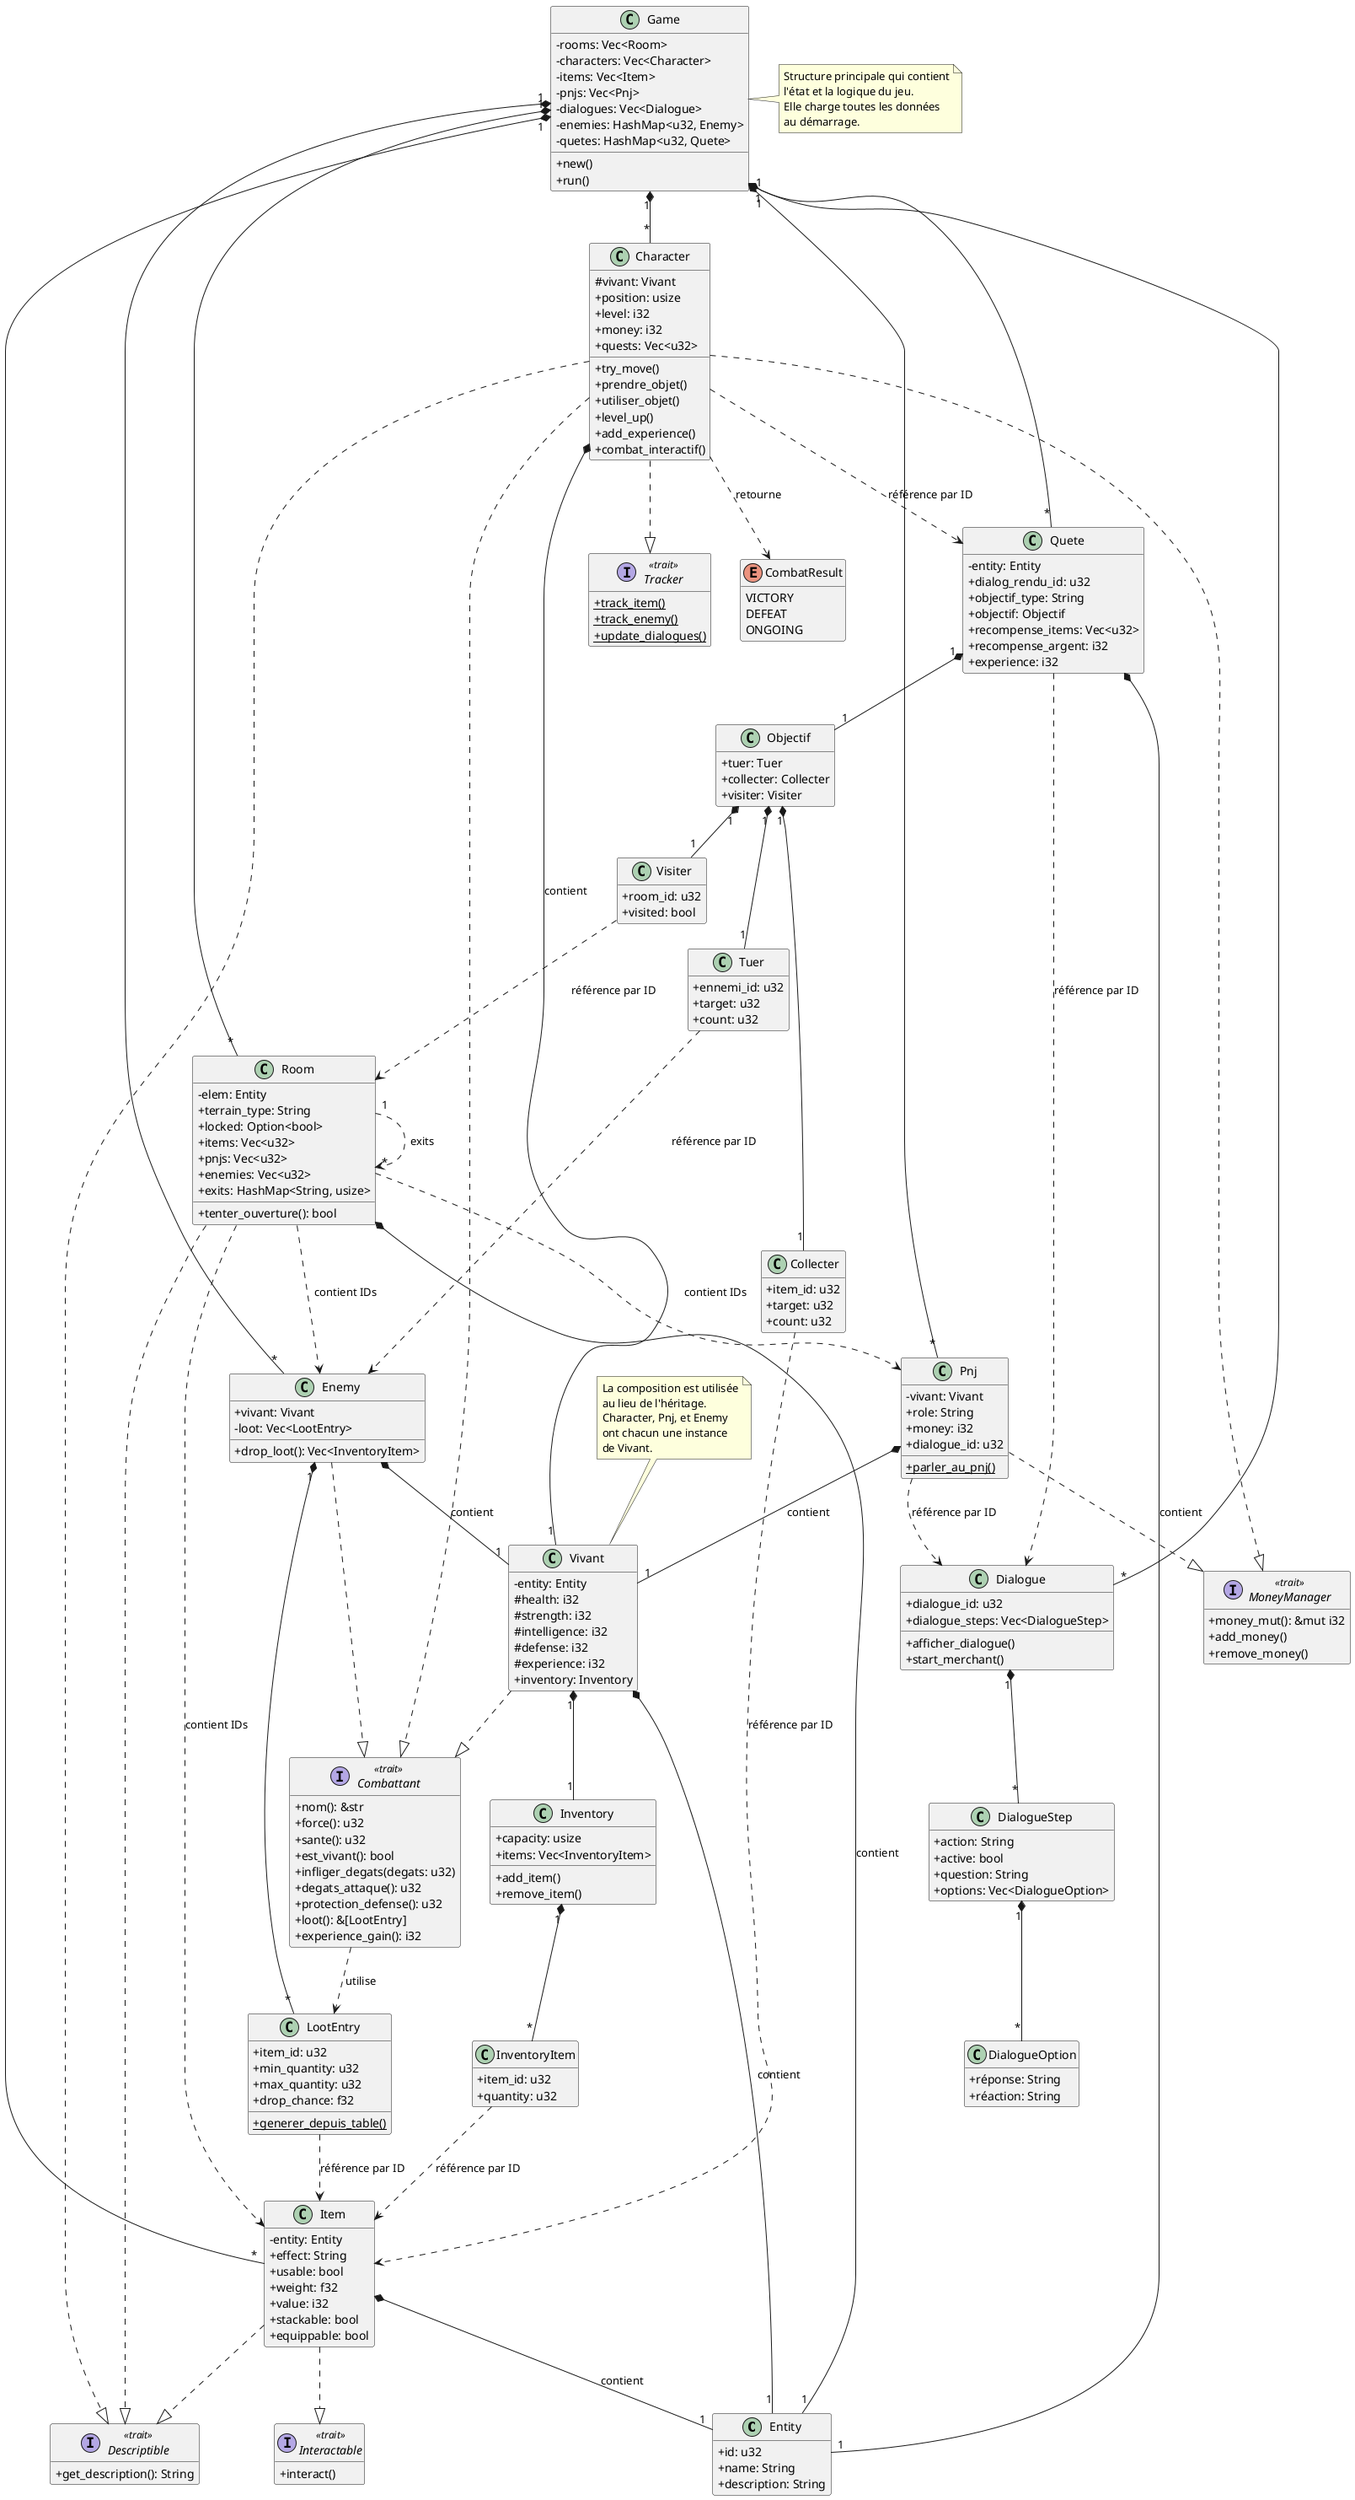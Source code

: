 @startuml

' --- Configuration générale ---
skinparam classAttributeIconSize 0
hide empty members

' --- Classes (Structs) ---

class Entity {
  + id: u32
  + name: String
  + description: String
}

class Vivant {
  - entity: Entity
  # health: i32
  # strength: i32
  # intelligence: i32
  # defense: i32
  # experience: i32
  + inventory: Inventory
}

class Character {
  # vivant: Vivant
  + position: usize
  + level: i32
  + money: i32
  + quests: Vec<u32>
  + try_move()
  + prendre_objet()
  + utiliser_objet()
  + level_up()
  + add_experience()
  + combat_interactif()
}

class Pnj {
  - vivant: Vivant
  + role: String
  + money: i32
  + dialogue_id: u32
  + {static} parler_au_pnj()
}

class Enemy {
  + vivant: Vivant
  - loot: Vec<LootEntry>
  + drop_loot(): Vec<InventoryItem>
}

class Item {
  - entity: Entity
  + effect: String
  + usable: bool
  + weight: f32
  + value: i32
  + stackable: bool
  + equippable: bool
}

class Inventory {
  + capacity: usize
  + items: Vec<InventoryItem>
  + add_item()
  + remove_item()
}

class InventoryItem {
  + item_id: u32
  + quantity: u32
}

class LootEntry {
  + item_id: u32
  + min_quantity: u32
  + max_quantity: u32
  + drop_chance: f32
  + {static} generer_depuis_table()
}

class Room {
  - elem: Entity
  + terrain_type: String
  + locked: Option<bool>
  + items: Vec<u32>
  + pnjs: Vec<u32>
  + enemies: Vec<u32>
  + exits: HashMap<String, usize>
  + tenter_ouverture(): bool
}

class Dialogue {
  + dialogue_id: u32
  + dialogue_steps: Vec<DialogueStep>
  + afficher_dialogue()
  + start_merchant()
}

class DialogueStep {
  + action: String
  + active: bool
  + question: String
  + options: Vec<DialogueOption>
}

class DialogueOption {
  + réponse: String
  + réaction: String
}

class Quete {
  - entity: Entity
  + dialog_rendu_id: u32
  + objectif_type: String
  + objectif: Objectif
  + recompense_items: Vec<u32>
  + recompense_argent: i32
  + experience: i32
}

class Objectif {
  + tuer: Tuer
  + collecter: Collecter
  + visiter: Visiter
}

class Tuer {
 + ennemi_id: u32
 + target: u32
 + count: u32
}
class Collecter {
 + item_id: u32
 + target: u32
 + count: u32
}
class Visiter {
 + room_id: u32
 + visited: bool
}

class Game {
  - rooms: Vec<Room>
  - characters: Vec<Character>
  - items: Vec<Item>
  - pnjs: Vec<Pnj>
  - dialogues: Vec<Dialogue>
  - enemies: HashMap<u32, Enemy>
  - quetes: HashMap<u32, Quete>
  + new()
  + run()
}

' --- Traits (Interfaces) ---

interface Combattant <<trait>> {
  + nom(): &str
  + force(): u32
  + sante(): u32
  + est_vivant(): bool
  + infliger_degats(degats: u32)
  + degats_attaque(): u32
  + protection_defense(): u32
  + loot(): &[LootEntry]
  + experience_gain(): i32
}

interface Tracker <<trait>> {
  + {static} track_item()
  + {static} track_enemy()
  + {static} update_dialogues()
}

interface MoneyManager <<trait>> {
 + money_mut(): &mut i32
 + add_money()
 + remove_money()
}

interface Descriptible <<trait>> {
    + get_description(): String
}

interface Interactable <<trait>> {
    + interact()
}

' --- Énumérations ---

enum CombatResult {
    VICTORY
    DEFEAT
    ONGOING
}


' --- Relations ---

' Composition (une struct en contient une autre)
Vivant *-- "1" Entity : contient
Character *-- "1" Vivant : contient
Pnj *-- "1" Vivant : contient
Enemy *-- "1" Vivant : contient
Item *-- "1" Entity : contient
Room *-- "1" Entity : contient
Quete *-- "1" Entity : contient

Vivant "1" *-- "1" Inventory
Inventory "1" *-- "*" InventoryItem
Enemy "1" *-- "*" LootEntry
Dialogue "1" *-- "*" DialogueStep
DialogueStep "1" *-- "*" DialogueOption
Quete "1" *-- "1" Objectif
Objectif "1" *-- "1" Tuer
Objectif "1" *-- "1" Collecter
Objectif "1" *-- "1" Visiter

Game "1" *-- "*" Room
Game "1" *-- "*" Character
Game "1" *-- "*" Item
Game "1" *-- "*" Pnj
Game "1" *-- "*" Dialogue
Game "1" *-- "*" Enemy
Game "1" *-- "*" Quete

' Implémentation de Trait
Character ..|> Combattant
Enemy ..|> Combattant
Vivant ..|> Combattant

Character ..|> Tracker
Character ..|> MoneyManager
Pnj ..|> MoneyManager

Character ..|> Descriptible
Item ..|> Descriptible
Room ..|> Descriptible
Item ..|> Interactable

' Association / Référence par ID (pointillées)
Room ..> Item : contient IDs
Room ..> Pnj : contient IDs
Room ..> Enemy : contient IDs

InventoryItem ..> Item : référence par ID
LootEntry ..> Item : référence par ID
Pnj ..> Dialogue : référence par ID
Character ..> Quete : référence par ID
Quete ..> Dialogue : référence par ID

Room "1" ..> "*" Room : exits
Tuer ..> Enemy : référence par ID
Collecter ..> Item : référence par ID
Visiter ..> Room : référence par ID

Combattant ..> LootEntry : utilise
Character ..> CombatResult : retourne

' --- Notes explicatives ---
note right of Game
  Structure principale qui contient
  l'état et la logique du jeu.
  Elle charge toutes les données
  au démarrage.
end note

note top of Vivant
  La composition est utilisée
  au lieu de l'héritage.
  Character, Pnj, et Enemy
  ont chacun une instance
  de Vivant.
end note

@enduml